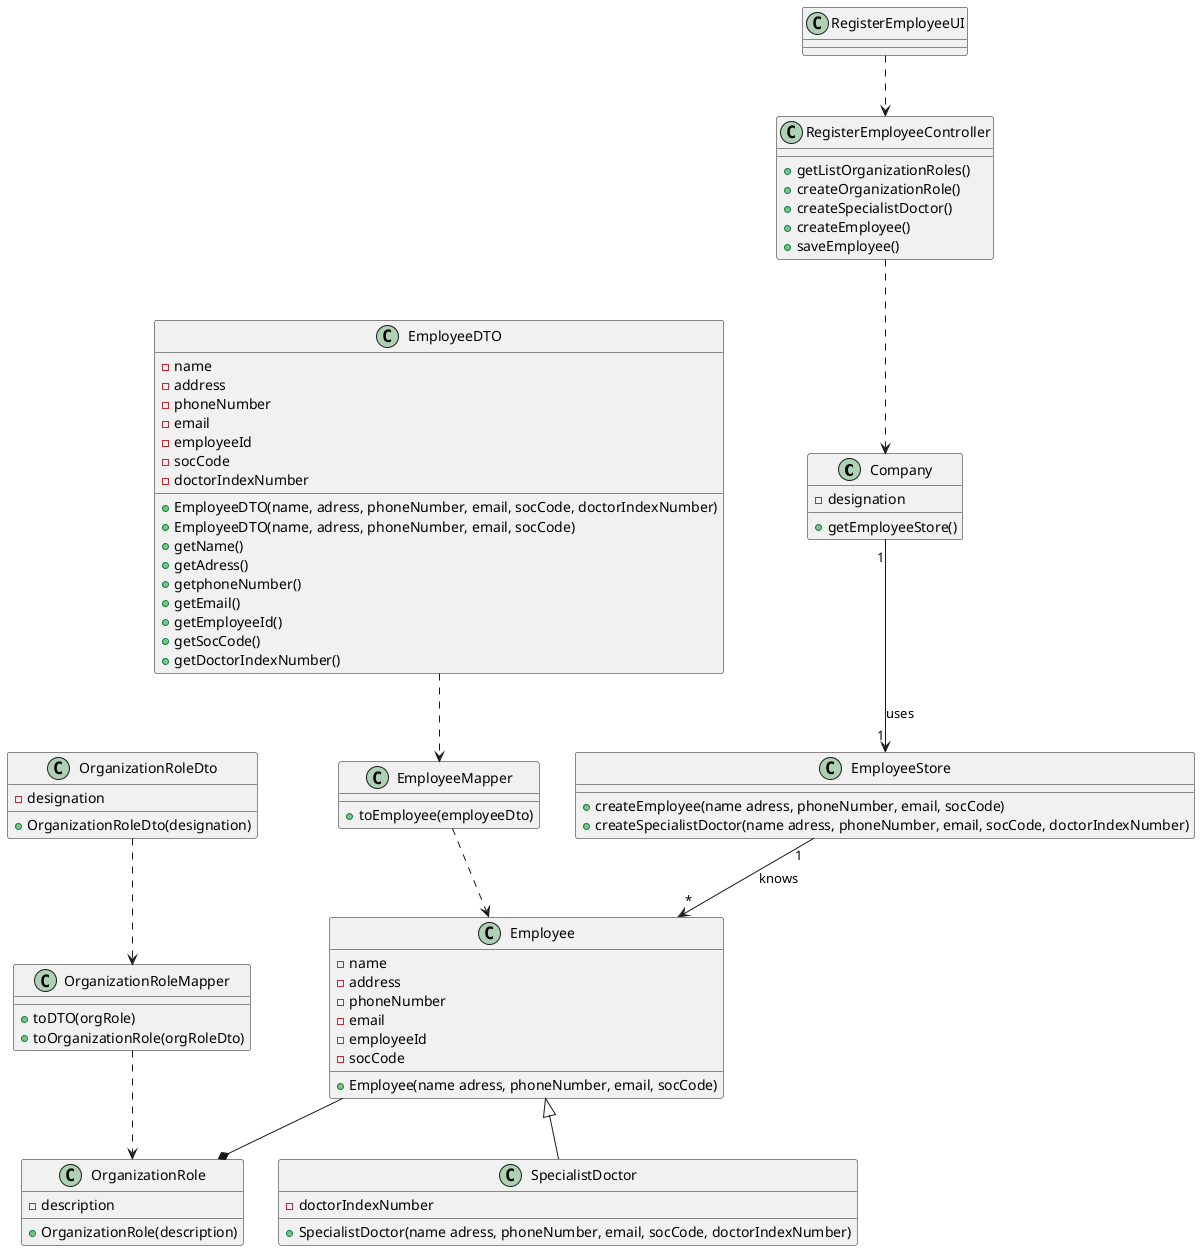 @startuml
'https://plantuml.com/class-diagram

class Company
class Employee
class EmployeeStore
class RegisterEmployeeUI
class RegisterEmployeeController
class OrganizationRole
class SpecialistDoctor
class OrganizationRoleMapper
class EmployeeDTO
class EmployeeMapper

class Company{
-designation
+getEmployeeStore()

}

class Employee{
-name
-address
-phoneNumber
-email
-employeeId
-socCode
+Employee(name adress, phoneNumber, email, socCode)

}
class SpecialistDoctor{
-doctorIndexNumber
+SpecialistDoctor(name adress, phoneNumber, email, socCode, doctorIndexNumber)

}

class OrganizationRole{
-description
+OrganizationRole(description)
}



class EmployeeStore{
+createEmployee(name adress, phoneNumber, email, socCode)
+createSpecialistDoctor(name adress, phoneNumber, email, socCode, doctorIndexNumber)
}

class RegisterEmployeeController{
+getListOrganizationRoles()
+createOrganizationRole()
+createSpecialistDoctor()
+createEmployee()
+saveEmployee()

}
class EmployeeDTO{
-name
-address
-phoneNumber
-email
-employeeId
-socCode
-doctorIndexNumber
+EmployeeDTO(name, adress, phoneNumber, email, socCode, doctorIndexNumber)
+EmployeeDTO(name, adress, phoneNumber, email, socCode)
+getName()
+getAdress()
+getphoneNumber()
+getEmail()
+getEmployeeId()
+getSocCode()
+getDoctorIndexNumber()
}

class EmployeeMapper{
+toEmployee(employeeDto)
}

class OrganizationRoleMapper{
+toDTO(orgRole)
+toOrganizationRole(orgRoleDto)
}

class OrganizationRoleDto{
-designation
+OrganizationRoleDto(designation)
}

EmployeeMapper..>Employee
EmployeeDTO..>EmployeeMapper
Company "1"-->"1" EmployeeStore : uses
Employee<|--SpecialistDoctor
RegisterEmployeeController ..>Company
Employee --* OrganizationRole
RegisterEmployeeUI ..> RegisterEmployeeController
EmployeeStore "1"-->"*" Employee  : knows

OrganizationRoleMapper..>OrganizationRole
OrganizationRoleDto..>OrganizationRoleMapper
@enduml